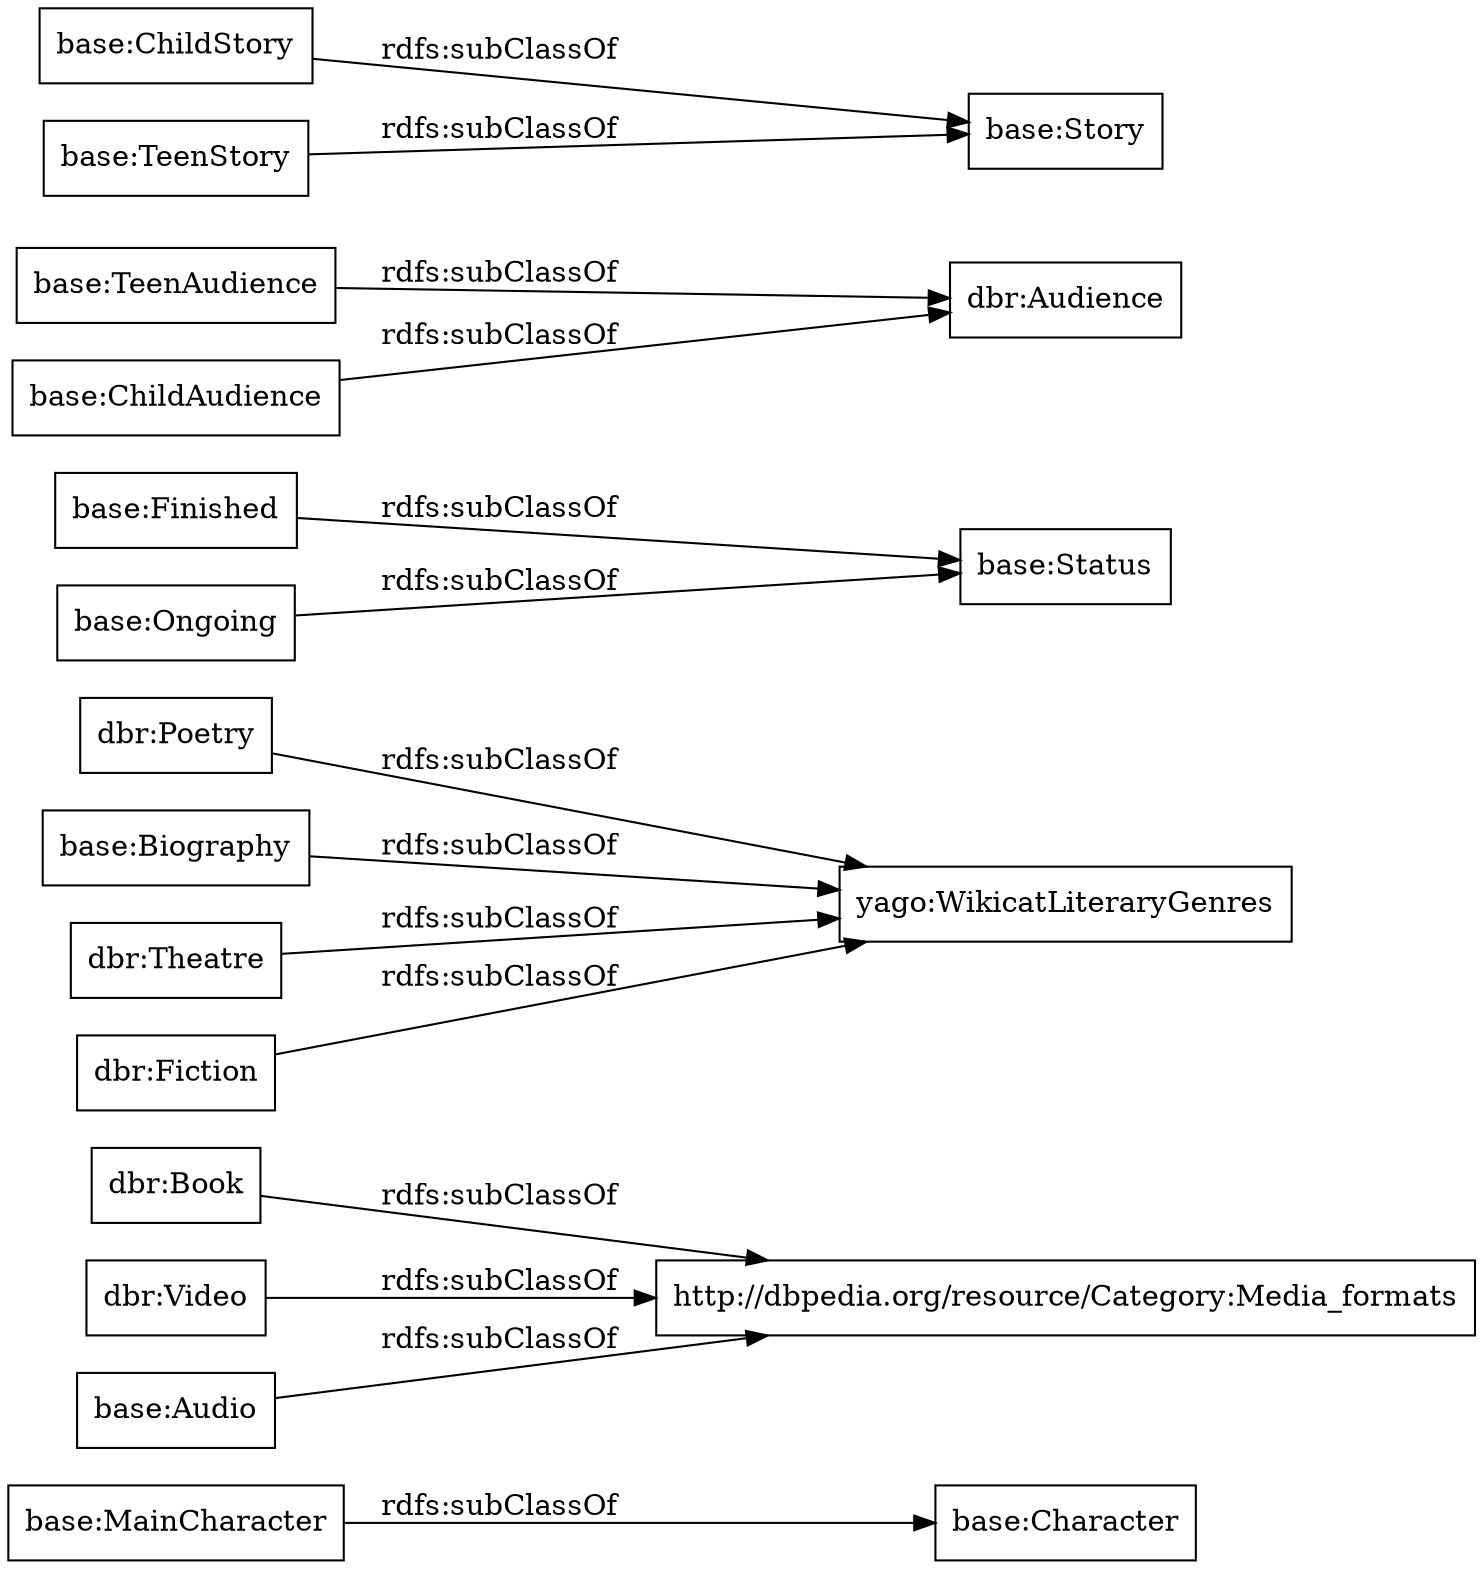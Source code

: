 digraph ar2dtool_diagram { 
rankdir=LR;
size="1000"
node [shape = rectangle, color="black"]; "base:Character" "http://dbpedia.org/resource/Category:Media_formats" "dbr:Poetry" "base:Finished" "base:Biography" "dbr:Audience" "base:Ongoing" "dbr:Theatre" "base:ChildStory" "dbr:Fiction" "base:Status" "base:TeenStory" "base:TeenAudience" "dbr:Book" "dbr:Video" "yago:WikicatLiteraryGenres" "base:Story" "base:Audio" "base:MainCharacter" "base:ChildAudience" ; /*classes style*/
	"dbr:Theatre" -> "yago:WikicatLiteraryGenres" [ label = "rdfs:subClassOf" ];
	"dbr:Video" -> "http://dbpedia.org/resource/Category:Media_formats" [ label = "rdfs:subClassOf" ];
	"base:TeenStory" -> "base:Story" [ label = "rdfs:subClassOf" ];
	"base:ChildStory" -> "base:Story" [ label = "rdfs:subClassOf" ];
	"base:Audio" -> "http://dbpedia.org/resource/Category:Media_formats" [ label = "rdfs:subClassOf" ];
	"base:TeenAudience" -> "dbr:Audience" [ label = "rdfs:subClassOf" ];
	"dbr:Fiction" -> "yago:WikicatLiteraryGenres" [ label = "rdfs:subClassOf" ];
	"base:MainCharacter" -> "base:Character" [ label = "rdfs:subClassOf" ];
	"base:Biography" -> "yago:WikicatLiteraryGenres" [ label = "rdfs:subClassOf" ];
	"dbr:Book" -> "http://dbpedia.org/resource/Category:Media_formats" [ label = "rdfs:subClassOf" ];
	"base:Finished" -> "base:Status" [ label = "rdfs:subClassOf" ];
	"base:ChildAudience" -> "dbr:Audience" [ label = "rdfs:subClassOf" ];
	"dbr:Poetry" -> "yago:WikicatLiteraryGenres" [ label = "rdfs:subClassOf" ];
	"base:Ongoing" -> "base:Status" [ label = "rdfs:subClassOf" ];

}
